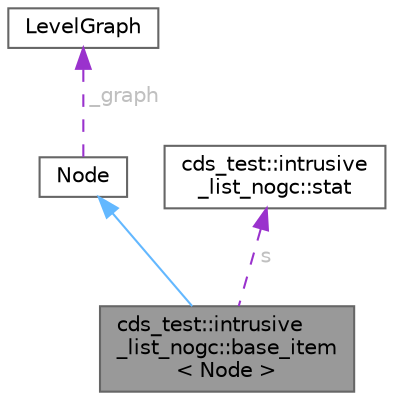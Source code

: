 digraph "cds_test::intrusive_list_nogc::base_item&lt; Node &gt;"
{
 // LATEX_PDF_SIZE
  bgcolor="transparent";
  edge [fontname=Helvetica,fontsize=10,labelfontname=Helvetica,labelfontsize=10];
  node [fontname=Helvetica,fontsize=10,shape=box,height=0.2,width=0.4];
  Node1 [id="Node000001",label="cds_test::intrusive\l_list_nogc::base_item\l\< Node \>",height=0.2,width=0.4,color="gray40", fillcolor="grey60", style="filled", fontcolor="black",tooltip=" "];
  Node2 -> Node1 [id="edge1_Node000001_Node000002",dir="back",color="steelblue1",style="solid",tooltip=" "];
  Node2 [id="Node000002",label="Node",height=0.2,width=0.4,color="gray40", fillcolor="white", style="filled",URL="$class_node.html",tooltip=" "];
  Node3 -> Node2 [id="edge2_Node000002_Node000003",dir="back",color="darkorchid3",style="dashed",tooltip=" ",label=" _graph",fontcolor="grey" ];
  Node3 [id="Node000003",label="LevelGraph",height=0.2,width=0.4,color="gray40", fillcolor="white", style="filled",URL="$class_level_graph.html",tooltip=" "];
  Node4 -> Node1 [id="edge3_Node000001_Node000004",dir="back",color="darkorchid3",style="dashed",tooltip=" ",label=" s",fontcolor="grey" ];
  Node4 [id="Node000004",label="cds_test::intrusive\l_list_nogc::stat",height=0.2,width=0.4,color="gray40", fillcolor="white", style="filled",URL="$structcds__test_1_1intrusive__list__nogc_1_1stat.html",tooltip=" "];
}
